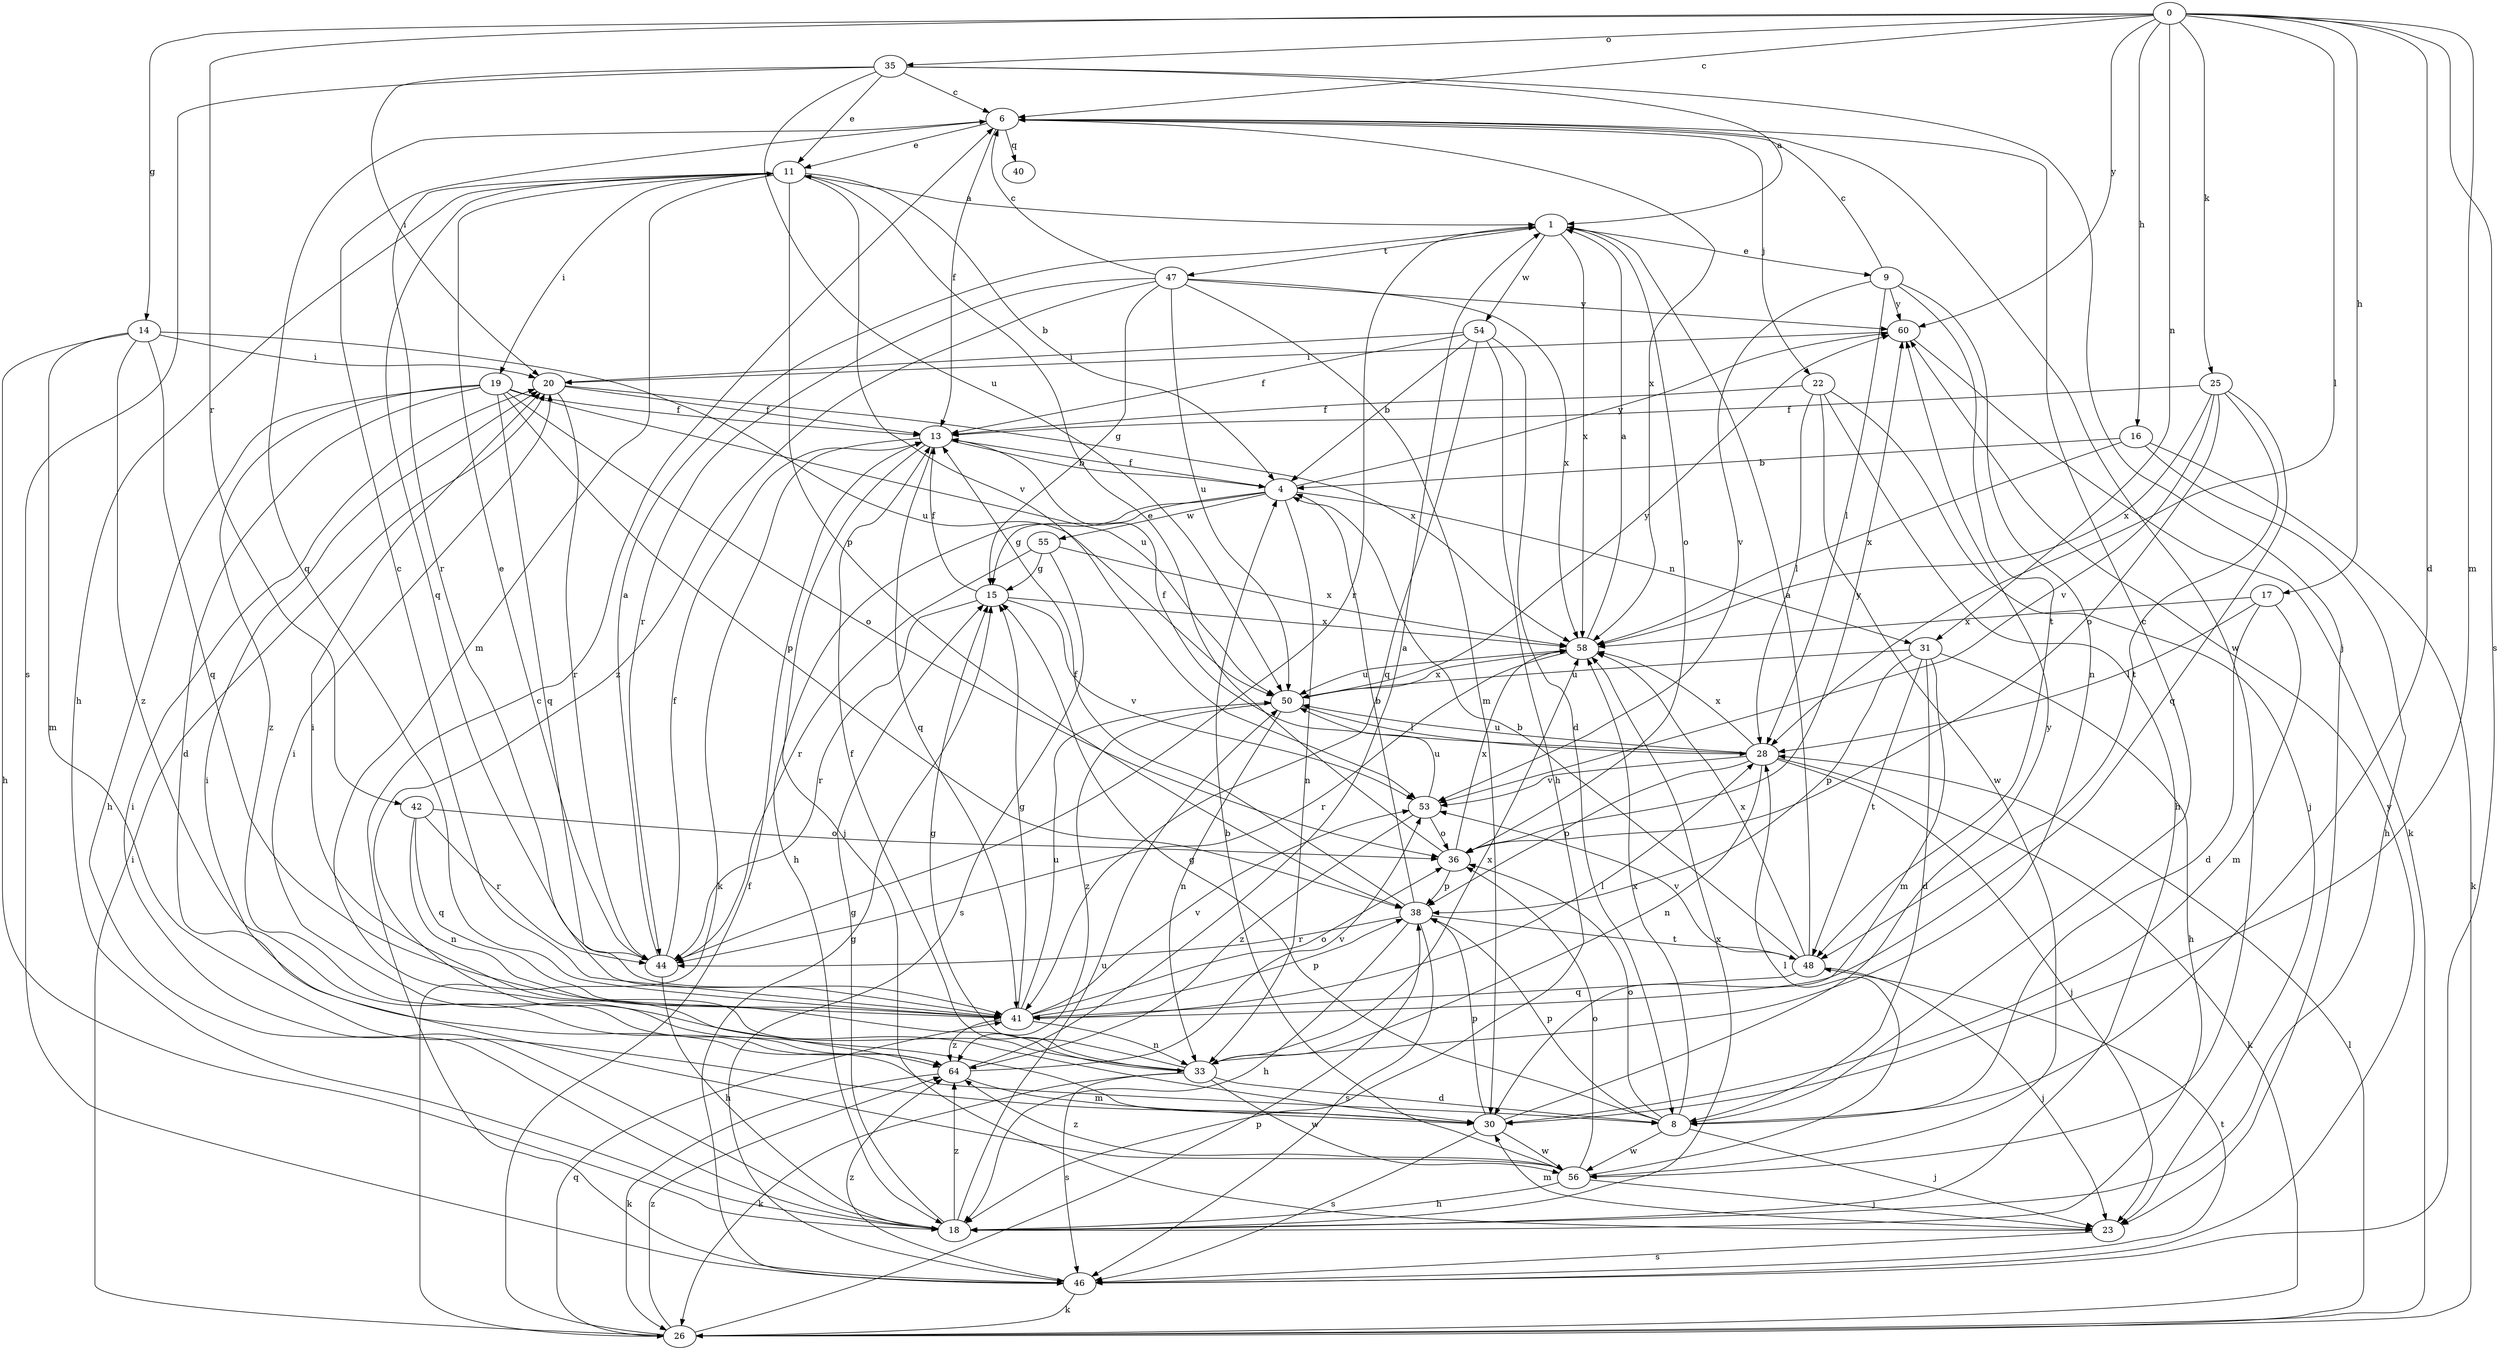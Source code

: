 strict digraph  {
0;
1;
4;
6;
8;
9;
11;
13;
14;
15;
16;
17;
18;
19;
20;
22;
23;
25;
26;
28;
30;
31;
33;
35;
36;
38;
40;
41;
42;
44;
46;
47;
48;
50;
53;
54;
55;
56;
58;
60;
64;
0 -> 6  [label=c];
0 -> 8  [label=d];
0 -> 14  [label=g];
0 -> 16  [label=h];
0 -> 17  [label=h];
0 -> 25  [label=k];
0 -> 28  [label=l];
0 -> 30  [label=m];
0 -> 31  [label=n];
0 -> 35  [label=o];
0 -> 42  [label=r];
0 -> 46  [label=s];
0 -> 60  [label=y];
1 -> 9  [label=e];
1 -> 36  [label=o];
1 -> 44  [label=r];
1 -> 47  [label=t];
1 -> 54  [label=w];
1 -> 58  [label=x];
4 -> 13  [label=f];
4 -> 15  [label=g];
4 -> 18  [label=h];
4 -> 31  [label=n];
4 -> 33  [label=n];
4 -> 55  [label=w];
4 -> 60  [label=y];
6 -> 11  [label=e];
6 -> 13  [label=f];
6 -> 22  [label=j];
6 -> 40  [label=q];
6 -> 41  [label=q];
6 -> 56  [label=w];
6 -> 58  [label=x];
8 -> 6  [label=c];
8 -> 15  [label=g];
8 -> 23  [label=j];
8 -> 36  [label=o];
8 -> 38  [label=p];
8 -> 56  [label=w];
8 -> 58  [label=x];
9 -> 6  [label=c];
9 -> 28  [label=l];
9 -> 33  [label=n];
9 -> 48  [label=t];
9 -> 53  [label=v];
9 -> 60  [label=y];
11 -> 1  [label=a];
11 -> 4  [label=b];
11 -> 18  [label=h];
11 -> 19  [label=i];
11 -> 30  [label=m];
11 -> 38  [label=p];
11 -> 41  [label=q];
11 -> 44  [label=r];
11 -> 53  [label=v];
13 -> 4  [label=b];
13 -> 23  [label=j];
13 -> 26  [label=k];
13 -> 41  [label=q];
14 -> 18  [label=h];
14 -> 20  [label=i];
14 -> 30  [label=m];
14 -> 41  [label=q];
14 -> 50  [label=u];
14 -> 64  [label=z];
15 -> 13  [label=f];
15 -> 44  [label=r];
15 -> 53  [label=v];
15 -> 58  [label=x];
16 -> 4  [label=b];
16 -> 18  [label=h];
16 -> 26  [label=k];
16 -> 58  [label=x];
17 -> 8  [label=d];
17 -> 28  [label=l];
17 -> 30  [label=m];
17 -> 58  [label=x];
18 -> 15  [label=g];
18 -> 20  [label=i];
18 -> 50  [label=u];
18 -> 58  [label=x];
18 -> 64  [label=z];
19 -> 8  [label=d];
19 -> 13  [label=f];
19 -> 18  [label=h];
19 -> 36  [label=o];
19 -> 38  [label=p];
19 -> 41  [label=q];
19 -> 50  [label=u];
19 -> 64  [label=z];
20 -> 13  [label=f];
20 -> 44  [label=r];
20 -> 58  [label=x];
22 -> 13  [label=f];
22 -> 18  [label=h];
22 -> 23  [label=j];
22 -> 28  [label=l];
22 -> 56  [label=w];
23 -> 30  [label=m];
23 -> 46  [label=s];
25 -> 13  [label=f];
25 -> 36  [label=o];
25 -> 41  [label=q];
25 -> 48  [label=t];
25 -> 53  [label=v];
25 -> 58  [label=x];
26 -> 13  [label=f];
26 -> 20  [label=i];
26 -> 28  [label=l];
26 -> 38  [label=p];
26 -> 41  [label=q];
26 -> 64  [label=z];
28 -> 13  [label=f];
28 -> 23  [label=j];
28 -> 26  [label=k];
28 -> 33  [label=n];
28 -> 38  [label=p];
28 -> 50  [label=u];
28 -> 53  [label=v];
28 -> 58  [label=x];
30 -> 20  [label=i];
30 -> 38  [label=p];
30 -> 46  [label=s];
30 -> 56  [label=w];
30 -> 60  [label=y];
31 -> 8  [label=d];
31 -> 18  [label=h];
31 -> 30  [label=m];
31 -> 38  [label=p];
31 -> 48  [label=t];
31 -> 50  [label=u];
33 -> 8  [label=d];
33 -> 13  [label=f];
33 -> 15  [label=g];
33 -> 20  [label=i];
33 -> 26  [label=k];
33 -> 46  [label=s];
33 -> 56  [label=w];
33 -> 58  [label=x];
35 -> 1  [label=a];
35 -> 6  [label=c];
35 -> 11  [label=e];
35 -> 20  [label=i];
35 -> 23  [label=j];
35 -> 46  [label=s];
35 -> 50  [label=u];
36 -> 11  [label=e];
36 -> 38  [label=p];
36 -> 58  [label=x];
36 -> 60  [label=y];
38 -> 4  [label=b];
38 -> 13  [label=f];
38 -> 18  [label=h];
38 -> 44  [label=r];
38 -> 46  [label=s];
38 -> 48  [label=t];
41 -> 6  [label=c];
41 -> 15  [label=g];
41 -> 28  [label=l];
41 -> 33  [label=n];
41 -> 36  [label=o];
41 -> 38  [label=p];
41 -> 50  [label=u];
41 -> 53  [label=v];
41 -> 64  [label=z];
42 -> 33  [label=n];
42 -> 36  [label=o];
42 -> 41  [label=q];
42 -> 44  [label=r];
44 -> 1  [label=a];
44 -> 11  [label=e];
44 -> 13  [label=f];
44 -> 18  [label=h];
46 -> 6  [label=c];
46 -> 15  [label=g];
46 -> 26  [label=k];
46 -> 48  [label=t];
46 -> 60  [label=y];
46 -> 64  [label=z];
47 -> 6  [label=c];
47 -> 15  [label=g];
47 -> 30  [label=m];
47 -> 44  [label=r];
47 -> 50  [label=u];
47 -> 58  [label=x];
47 -> 60  [label=y];
47 -> 64  [label=z];
48 -> 1  [label=a];
48 -> 4  [label=b];
48 -> 23  [label=j];
48 -> 41  [label=q];
48 -> 53  [label=v];
48 -> 58  [label=x];
50 -> 28  [label=l];
50 -> 33  [label=n];
50 -> 58  [label=x];
50 -> 60  [label=y];
50 -> 64  [label=z];
53 -> 36  [label=o];
53 -> 50  [label=u];
53 -> 64  [label=z];
54 -> 4  [label=b];
54 -> 8  [label=d];
54 -> 13  [label=f];
54 -> 18  [label=h];
54 -> 20  [label=i];
54 -> 41  [label=q];
55 -> 15  [label=g];
55 -> 44  [label=r];
55 -> 46  [label=s];
55 -> 58  [label=x];
56 -> 4  [label=b];
56 -> 18  [label=h];
56 -> 20  [label=i];
56 -> 23  [label=j];
56 -> 28  [label=l];
56 -> 36  [label=o];
56 -> 64  [label=z];
58 -> 1  [label=a];
58 -> 44  [label=r];
58 -> 50  [label=u];
60 -> 20  [label=i];
60 -> 26  [label=k];
64 -> 1  [label=a];
64 -> 26  [label=k];
64 -> 30  [label=m];
64 -> 53  [label=v];
}
